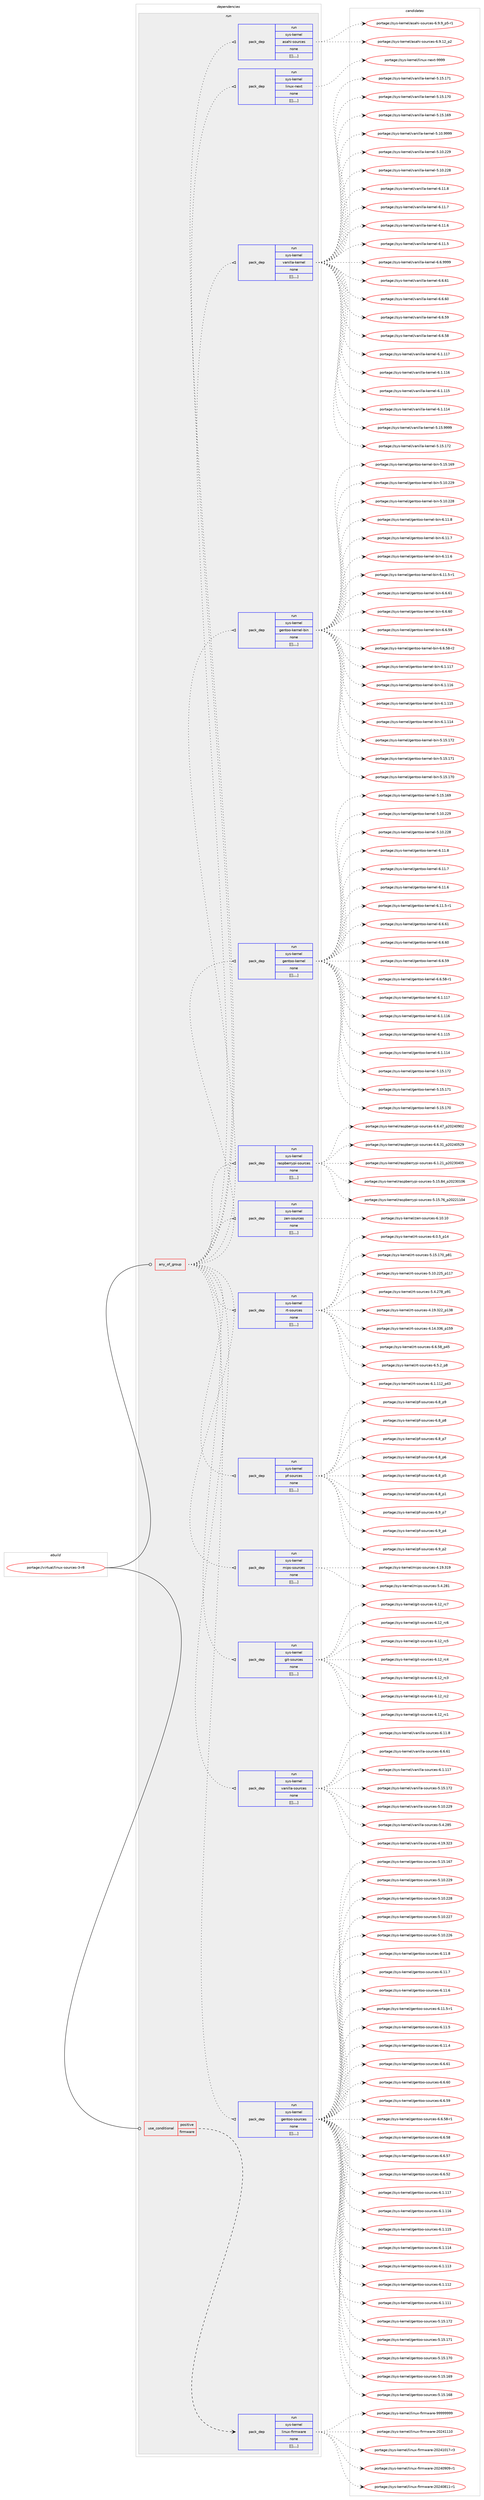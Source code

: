 digraph prolog {

# *************
# Graph options
# *************

newrank=true;
concentrate=true;
compound=true;
graph [rankdir=LR,fontname=Helvetica,fontsize=10,ranksep=1.5];#, ranksep=2.5, nodesep=0.2];
edge  [arrowhead=vee];
node  [fontname=Helvetica,fontsize=10];

# **********
# The ebuild
# **********

subgraph cluster_leftcol {
color=gray;
label=<<i>ebuild</i>>;
id [label="portage://virtual/linux-sources-3-r8", color=red, width=4, href="../virtual/linux-sources-3-r8.svg"];
}

# ****************
# The dependencies
# ****************

subgraph cluster_midcol {
color=gray;
label=<<i>dependencies</i>>;
subgraph cluster_compile {
fillcolor="#eeeeee";
style=filled;
label=<<i>compile</i>>;
}
subgraph cluster_compileandrun {
fillcolor="#eeeeee";
style=filled;
label=<<i>compile and run</i>>;
}
subgraph cluster_run {
fillcolor="#eeeeee";
style=filled;
label=<<i>run</i>>;
subgraph any21 {
dependency1622 [label=<<TABLE BORDER="0" CELLBORDER="1" CELLSPACING="0" CELLPADDING="4"><TR><TD CELLPADDING="10">any_of_group</TD></TR></TABLE>>, shape=none, color=red];subgraph pack1189 {
dependency1625 [label=<<TABLE BORDER="0" CELLBORDER="1" CELLSPACING="0" CELLPADDING="4" WIDTH="220"><TR><TD ROWSPAN="6" CELLPADDING="30">pack_dep</TD></TR><TR><TD WIDTH="110">run</TD></TR><TR><TD>sys-kernel</TD></TR><TR><TD>gentoo-sources</TD></TR><TR><TD>none</TD></TR><TR><TD>[[],,,,]</TD></TR></TABLE>>, shape=none, color=blue];
}
dependency1622:e -> dependency1625:w [weight=20,style="dotted",arrowhead="oinv"];
subgraph pack1192 {
dependency1632 [label=<<TABLE BORDER="0" CELLBORDER="1" CELLSPACING="0" CELLPADDING="4" WIDTH="220"><TR><TD ROWSPAN="6" CELLPADDING="30">pack_dep</TD></TR><TR><TD WIDTH="110">run</TD></TR><TR><TD>sys-kernel</TD></TR><TR><TD>vanilla-sources</TD></TR><TR><TD>none</TD></TR><TR><TD>[[],,,,]</TD></TR></TABLE>>, shape=none, color=blue];
}
dependency1622:e -> dependency1632:w [weight=20,style="dotted",arrowhead="oinv"];
subgraph pack1196 {
dependency1638 [label=<<TABLE BORDER="0" CELLBORDER="1" CELLSPACING="0" CELLPADDING="4" WIDTH="220"><TR><TD ROWSPAN="6" CELLPADDING="30">pack_dep</TD></TR><TR><TD WIDTH="110">run</TD></TR><TR><TD>sys-kernel</TD></TR><TR><TD>git-sources</TD></TR><TR><TD>none</TD></TR><TR><TD>[[],,,,]</TD></TR></TABLE>>, shape=none, color=blue];
}
dependency1622:e -> dependency1638:w [weight=20,style="dotted",arrowhead="oinv"];
subgraph pack1202 {
dependency1644 [label=<<TABLE BORDER="0" CELLBORDER="1" CELLSPACING="0" CELLPADDING="4" WIDTH="220"><TR><TD ROWSPAN="6" CELLPADDING="30">pack_dep</TD></TR><TR><TD WIDTH="110">run</TD></TR><TR><TD>sys-kernel</TD></TR><TR><TD>mips-sources</TD></TR><TR><TD>none</TD></TR><TR><TD>[[],,,,]</TD></TR></TABLE>>, shape=none, color=blue];
}
dependency1622:e -> dependency1644:w [weight=20,style="dotted",arrowhead="oinv"];
subgraph pack1205 {
dependency1649 [label=<<TABLE BORDER="0" CELLBORDER="1" CELLSPACING="0" CELLPADDING="4" WIDTH="220"><TR><TD ROWSPAN="6" CELLPADDING="30">pack_dep</TD></TR><TR><TD WIDTH="110">run</TD></TR><TR><TD>sys-kernel</TD></TR><TR><TD>pf-sources</TD></TR><TR><TD>none</TD></TR><TR><TD>[[],,,,]</TD></TR></TABLE>>, shape=none, color=blue];
}
dependency1622:e -> dependency1649:w [weight=20,style="dotted",arrowhead="oinv"];
subgraph pack1206 {
dependency1654 [label=<<TABLE BORDER="0" CELLBORDER="1" CELLSPACING="0" CELLPADDING="4" WIDTH="220"><TR><TD ROWSPAN="6" CELLPADDING="30">pack_dep</TD></TR><TR><TD WIDTH="110">run</TD></TR><TR><TD>sys-kernel</TD></TR><TR><TD>rt-sources</TD></TR><TR><TD>none</TD></TR><TR><TD>[[],,,,]</TD></TR></TABLE>>, shape=none, color=blue];
}
dependency1622:e -> dependency1654:w [weight=20,style="dotted",arrowhead="oinv"];
subgraph pack1211 {
dependency1659 [label=<<TABLE BORDER="0" CELLBORDER="1" CELLSPACING="0" CELLPADDING="4" WIDTH="220"><TR><TD ROWSPAN="6" CELLPADDING="30">pack_dep</TD></TR><TR><TD WIDTH="110">run</TD></TR><TR><TD>sys-kernel</TD></TR><TR><TD>zen-sources</TD></TR><TR><TD>none</TD></TR><TR><TD>[[],,,,]</TD></TR></TABLE>>, shape=none, color=blue];
}
dependency1622:e -> dependency1659:w [weight=20,style="dotted",arrowhead="oinv"];
subgraph pack1218 {
dependency1671 [label=<<TABLE BORDER="0" CELLBORDER="1" CELLSPACING="0" CELLPADDING="4" WIDTH="220"><TR><TD ROWSPAN="6" CELLPADDING="30">pack_dep</TD></TR><TR><TD WIDTH="110">run</TD></TR><TR><TD>sys-kernel</TD></TR><TR><TD>raspberrypi-sources</TD></TR><TR><TD>none</TD></TR><TR><TD>[[],,,,]</TD></TR></TABLE>>, shape=none, color=blue];
}
dependency1622:e -> dependency1671:w [weight=20,style="dotted",arrowhead="oinv"];
subgraph pack1220 {
dependency1676 [label=<<TABLE BORDER="0" CELLBORDER="1" CELLSPACING="0" CELLPADDING="4" WIDTH="220"><TR><TD ROWSPAN="6" CELLPADDING="30">pack_dep</TD></TR><TR><TD WIDTH="110">run</TD></TR><TR><TD>sys-kernel</TD></TR><TR><TD>gentoo-kernel</TD></TR><TR><TD>none</TD></TR><TR><TD>[[],,,,]</TD></TR></TABLE>>, shape=none, color=blue];
}
dependency1622:e -> dependency1676:w [weight=20,style="dotted",arrowhead="oinv"];
subgraph pack1224 {
dependency1680 [label=<<TABLE BORDER="0" CELLBORDER="1" CELLSPACING="0" CELLPADDING="4" WIDTH="220"><TR><TD ROWSPAN="6" CELLPADDING="30">pack_dep</TD></TR><TR><TD WIDTH="110">run</TD></TR><TR><TD>sys-kernel</TD></TR><TR><TD>gentoo-kernel-bin</TD></TR><TR><TD>none</TD></TR><TR><TD>[[],,,,]</TD></TR></TABLE>>, shape=none, color=blue];
}
dependency1622:e -> dependency1680:w [weight=20,style="dotted",arrowhead="oinv"];
subgraph pack1226 {
dependency1685 [label=<<TABLE BORDER="0" CELLBORDER="1" CELLSPACING="0" CELLPADDING="4" WIDTH="220"><TR><TD ROWSPAN="6" CELLPADDING="30">pack_dep</TD></TR><TR><TD WIDTH="110">run</TD></TR><TR><TD>sys-kernel</TD></TR><TR><TD>vanilla-kernel</TD></TR><TR><TD>none</TD></TR><TR><TD>[[],,,,]</TD></TR></TABLE>>, shape=none, color=blue];
}
dependency1622:e -> dependency1685:w [weight=20,style="dotted",arrowhead="oinv"];
subgraph pack1231 {
dependency1690 [label=<<TABLE BORDER="0" CELLBORDER="1" CELLSPACING="0" CELLPADDING="4" WIDTH="220"><TR><TD ROWSPAN="6" CELLPADDING="30">pack_dep</TD></TR><TR><TD WIDTH="110">run</TD></TR><TR><TD>sys-kernel</TD></TR><TR><TD>linux-next</TD></TR><TR><TD>none</TD></TR><TR><TD>[[],,,,]</TD></TR></TABLE>>, shape=none, color=blue];
}
dependency1622:e -> dependency1690:w [weight=20,style="dotted",arrowhead="oinv"];
subgraph pack1233 {
dependency1694 [label=<<TABLE BORDER="0" CELLBORDER="1" CELLSPACING="0" CELLPADDING="4" WIDTH="220"><TR><TD ROWSPAN="6" CELLPADDING="30">pack_dep</TD></TR><TR><TD WIDTH="110">run</TD></TR><TR><TD>sys-kernel</TD></TR><TR><TD>asahi-sources</TD></TR><TR><TD>none</TD></TR><TR><TD>[[],,,,]</TD></TR></TABLE>>, shape=none, color=blue];
}
dependency1622:e -> dependency1694:w [weight=20,style="dotted",arrowhead="oinv"];
}
id:e -> dependency1622:w [weight=20,style="solid",arrowhead="odot"];
subgraph cond438 {
dependency1701 [label=<<TABLE BORDER="0" CELLBORDER="1" CELLSPACING="0" CELLPADDING="4"><TR><TD ROWSPAN="3" CELLPADDING="10">use_conditional</TD></TR><TR><TD>positive</TD></TR><TR><TD>firmware</TD></TR></TABLE>>, shape=none, color=red];
subgraph pack1240 {
dependency1705 [label=<<TABLE BORDER="0" CELLBORDER="1" CELLSPACING="0" CELLPADDING="4" WIDTH="220"><TR><TD ROWSPAN="6" CELLPADDING="30">pack_dep</TD></TR><TR><TD WIDTH="110">run</TD></TR><TR><TD>sys-kernel</TD></TR><TR><TD>linux-firmware</TD></TR><TR><TD>none</TD></TR><TR><TD>[[],,,,]</TD></TR></TABLE>>, shape=none, color=blue];
}
dependency1701:e -> dependency1705:w [weight=20,style="dashed",arrowhead="vee"];
}
id:e -> dependency1701:w [weight=20,style="solid",arrowhead="odot"];
}
}

# **************
# The candidates
# **************

subgraph cluster_choices {
rank=same;
color=gray;
label=<<i>candidates</i>>;

subgraph choice1122 {
color=black;
nodesep=1;
choice1151211154510710111411010110847103101110116111111451151111171149910111545544649494656 [label="portage://sys-kernel/gentoo-sources-6.11.8", color=red, width=4,href="../sys-kernel/gentoo-sources-6.11.8.svg"];
choice1151211154510710111411010110847103101110116111111451151111171149910111545544649494655 [label="portage://sys-kernel/gentoo-sources-6.11.7", color=red, width=4,href="../sys-kernel/gentoo-sources-6.11.7.svg"];
choice1151211154510710111411010110847103101110116111111451151111171149910111545544649494654 [label="portage://sys-kernel/gentoo-sources-6.11.6", color=red, width=4,href="../sys-kernel/gentoo-sources-6.11.6.svg"];
choice11512111545107101114110101108471031011101161111114511511111711499101115455446494946534511449 [label="portage://sys-kernel/gentoo-sources-6.11.5-r1", color=red, width=4,href="../sys-kernel/gentoo-sources-6.11.5-r1.svg"];
choice1151211154510710111411010110847103101110116111111451151111171149910111545544649494653 [label="portage://sys-kernel/gentoo-sources-6.11.5", color=red, width=4,href="../sys-kernel/gentoo-sources-6.11.5.svg"];
choice1151211154510710111411010110847103101110116111111451151111171149910111545544649494652 [label="portage://sys-kernel/gentoo-sources-6.11.4", color=red, width=4,href="../sys-kernel/gentoo-sources-6.11.4.svg"];
choice1151211154510710111411010110847103101110116111111451151111171149910111545544654465449 [label="portage://sys-kernel/gentoo-sources-6.6.61", color=red, width=4,href="../sys-kernel/gentoo-sources-6.6.61.svg"];
choice1151211154510710111411010110847103101110116111111451151111171149910111545544654465448 [label="portage://sys-kernel/gentoo-sources-6.6.60", color=red, width=4,href="../sys-kernel/gentoo-sources-6.6.60.svg"];
choice1151211154510710111411010110847103101110116111111451151111171149910111545544654465357 [label="portage://sys-kernel/gentoo-sources-6.6.59", color=red, width=4,href="../sys-kernel/gentoo-sources-6.6.59.svg"];
choice11512111545107101114110101108471031011101161111114511511111711499101115455446544653564511449 [label="portage://sys-kernel/gentoo-sources-6.6.58-r1", color=red, width=4,href="../sys-kernel/gentoo-sources-6.6.58-r1.svg"];
choice1151211154510710111411010110847103101110116111111451151111171149910111545544654465356 [label="portage://sys-kernel/gentoo-sources-6.6.58", color=red, width=4,href="../sys-kernel/gentoo-sources-6.6.58.svg"];
choice1151211154510710111411010110847103101110116111111451151111171149910111545544654465355 [label="portage://sys-kernel/gentoo-sources-6.6.57", color=red, width=4,href="../sys-kernel/gentoo-sources-6.6.57.svg"];
choice1151211154510710111411010110847103101110116111111451151111171149910111545544654465350 [label="portage://sys-kernel/gentoo-sources-6.6.52", color=red, width=4,href="../sys-kernel/gentoo-sources-6.6.52.svg"];
choice115121115451071011141101011084710310111011611111145115111117114991011154554464946494955 [label="portage://sys-kernel/gentoo-sources-6.1.117", color=red, width=4,href="../sys-kernel/gentoo-sources-6.1.117.svg"];
choice115121115451071011141101011084710310111011611111145115111117114991011154554464946494954 [label="portage://sys-kernel/gentoo-sources-6.1.116", color=red, width=4,href="../sys-kernel/gentoo-sources-6.1.116.svg"];
choice115121115451071011141101011084710310111011611111145115111117114991011154554464946494953 [label="portage://sys-kernel/gentoo-sources-6.1.115", color=red, width=4,href="../sys-kernel/gentoo-sources-6.1.115.svg"];
choice115121115451071011141101011084710310111011611111145115111117114991011154554464946494952 [label="portage://sys-kernel/gentoo-sources-6.1.114", color=red, width=4,href="../sys-kernel/gentoo-sources-6.1.114.svg"];
choice115121115451071011141101011084710310111011611111145115111117114991011154554464946494951 [label="portage://sys-kernel/gentoo-sources-6.1.113", color=red, width=4,href="../sys-kernel/gentoo-sources-6.1.113.svg"];
choice115121115451071011141101011084710310111011611111145115111117114991011154554464946494950 [label="portage://sys-kernel/gentoo-sources-6.1.112", color=red, width=4,href="../sys-kernel/gentoo-sources-6.1.112.svg"];
choice115121115451071011141101011084710310111011611111145115111117114991011154554464946494949 [label="portage://sys-kernel/gentoo-sources-6.1.111", color=red, width=4,href="../sys-kernel/gentoo-sources-6.1.111.svg"];
choice11512111545107101114110101108471031011101161111114511511111711499101115455346495346495550 [label="portage://sys-kernel/gentoo-sources-5.15.172", color=red, width=4,href="../sys-kernel/gentoo-sources-5.15.172.svg"];
choice11512111545107101114110101108471031011101161111114511511111711499101115455346495346495549 [label="portage://sys-kernel/gentoo-sources-5.15.171", color=red, width=4,href="../sys-kernel/gentoo-sources-5.15.171.svg"];
choice11512111545107101114110101108471031011101161111114511511111711499101115455346495346495548 [label="portage://sys-kernel/gentoo-sources-5.15.170", color=red, width=4,href="../sys-kernel/gentoo-sources-5.15.170.svg"];
choice11512111545107101114110101108471031011101161111114511511111711499101115455346495346495457 [label="portage://sys-kernel/gentoo-sources-5.15.169", color=red, width=4,href="../sys-kernel/gentoo-sources-5.15.169.svg"];
choice11512111545107101114110101108471031011101161111114511511111711499101115455346495346495456 [label="portage://sys-kernel/gentoo-sources-5.15.168", color=red, width=4,href="../sys-kernel/gentoo-sources-5.15.168.svg"];
choice11512111545107101114110101108471031011101161111114511511111711499101115455346495346495455 [label="portage://sys-kernel/gentoo-sources-5.15.167", color=red, width=4,href="../sys-kernel/gentoo-sources-5.15.167.svg"];
choice11512111545107101114110101108471031011101161111114511511111711499101115455346494846505057 [label="portage://sys-kernel/gentoo-sources-5.10.229", color=red, width=4,href="../sys-kernel/gentoo-sources-5.10.229.svg"];
choice11512111545107101114110101108471031011101161111114511511111711499101115455346494846505056 [label="portage://sys-kernel/gentoo-sources-5.10.228", color=red, width=4,href="../sys-kernel/gentoo-sources-5.10.228.svg"];
choice11512111545107101114110101108471031011101161111114511511111711499101115455346494846505055 [label="portage://sys-kernel/gentoo-sources-5.10.227", color=red, width=4,href="../sys-kernel/gentoo-sources-5.10.227.svg"];
choice11512111545107101114110101108471031011101161111114511511111711499101115455346494846505054 [label="portage://sys-kernel/gentoo-sources-5.10.226", color=red, width=4,href="../sys-kernel/gentoo-sources-5.10.226.svg"];
dependency1625:e -> choice1151211154510710111411010110847103101110116111111451151111171149910111545544649494656:w [style=dotted,weight="100"];
dependency1625:e -> choice1151211154510710111411010110847103101110116111111451151111171149910111545544649494655:w [style=dotted,weight="100"];
dependency1625:e -> choice1151211154510710111411010110847103101110116111111451151111171149910111545544649494654:w [style=dotted,weight="100"];
dependency1625:e -> choice11512111545107101114110101108471031011101161111114511511111711499101115455446494946534511449:w [style=dotted,weight="100"];
dependency1625:e -> choice1151211154510710111411010110847103101110116111111451151111171149910111545544649494653:w [style=dotted,weight="100"];
dependency1625:e -> choice1151211154510710111411010110847103101110116111111451151111171149910111545544649494652:w [style=dotted,weight="100"];
dependency1625:e -> choice1151211154510710111411010110847103101110116111111451151111171149910111545544654465449:w [style=dotted,weight="100"];
dependency1625:e -> choice1151211154510710111411010110847103101110116111111451151111171149910111545544654465448:w [style=dotted,weight="100"];
dependency1625:e -> choice1151211154510710111411010110847103101110116111111451151111171149910111545544654465357:w [style=dotted,weight="100"];
dependency1625:e -> choice11512111545107101114110101108471031011101161111114511511111711499101115455446544653564511449:w [style=dotted,weight="100"];
dependency1625:e -> choice1151211154510710111411010110847103101110116111111451151111171149910111545544654465356:w [style=dotted,weight="100"];
dependency1625:e -> choice1151211154510710111411010110847103101110116111111451151111171149910111545544654465355:w [style=dotted,weight="100"];
dependency1625:e -> choice1151211154510710111411010110847103101110116111111451151111171149910111545544654465350:w [style=dotted,weight="100"];
dependency1625:e -> choice115121115451071011141101011084710310111011611111145115111117114991011154554464946494955:w [style=dotted,weight="100"];
dependency1625:e -> choice115121115451071011141101011084710310111011611111145115111117114991011154554464946494954:w [style=dotted,weight="100"];
dependency1625:e -> choice115121115451071011141101011084710310111011611111145115111117114991011154554464946494953:w [style=dotted,weight="100"];
dependency1625:e -> choice115121115451071011141101011084710310111011611111145115111117114991011154554464946494952:w [style=dotted,weight="100"];
dependency1625:e -> choice115121115451071011141101011084710310111011611111145115111117114991011154554464946494951:w [style=dotted,weight="100"];
dependency1625:e -> choice115121115451071011141101011084710310111011611111145115111117114991011154554464946494950:w [style=dotted,weight="100"];
dependency1625:e -> choice115121115451071011141101011084710310111011611111145115111117114991011154554464946494949:w [style=dotted,weight="100"];
dependency1625:e -> choice11512111545107101114110101108471031011101161111114511511111711499101115455346495346495550:w [style=dotted,weight="100"];
dependency1625:e -> choice11512111545107101114110101108471031011101161111114511511111711499101115455346495346495549:w [style=dotted,weight="100"];
dependency1625:e -> choice11512111545107101114110101108471031011101161111114511511111711499101115455346495346495548:w [style=dotted,weight="100"];
dependency1625:e -> choice11512111545107101114110101108471031011101161111114511511111711499101115455346495346495457:w [style=dotted,weight="100"];
dependency1625:e -> choice11512111545107101114110101108471031011101161111114511511111711499101115455346495346495456:w [style=dotted,weight="100"];
dependency1625:e -> choice11512111545107101114110101108471031011101161111114511511111711499101115455346495346495455:w [style=dotted,weight="100"];
dependency1625:e -> choice11512111545107101114110101108471031011101161111114511511111711499101115455346494846505057:w [style=dotted,weight="100"];
dependency1625:e -> choice11512111545107101114110101108471031011101161111114511511111711499101115455346494846505056:w [style=dotted,weight="100"];
dependency1625:e -> choice11512111545107101114110101108471031011101161111114511511111711499101115455346494846505055:w [style=dotted,weight="100"];
dependency1625:e -> choice11512111545107101114110101108471031011101161111114511511111711499101115455346494846505054:w [style=dotted,weight="100"];
}
subgraph choice1127 {
color=black;
nodesep=1;
choice11512111545107101114110101108471189711010510810897451151111171149910111545544649494656 [label="portage://sys-kernel/vanilla-sources-6.11.8", color=red, width=4,href="../sys-kernel/vanilla-sources-6.11.8.svg"];
choice11512111545107101114110101108471189711010510810897451151111171149910111545544654465449 [label="portage://sys-kernel/vanilla-sources-6.6.61", color=red, width=4,href="../sys-kernel/vanilla-sources-6.6.61.svg"];
choice1151211154510710111411010110847118971101051081089745115111117114991011154554464946494955 [label="portage://sys-kernel/vanilla-sources-6.1.117", color=red, width=4,href="../sys-kernel/vanilla-sources-6.1.117.svg"];
choice115121115451071011141101011084711897110105108108974511511111711499101115455346495346495550 [label="portage://sys-kernel/vanilla-sources-5.15.172", color=red, width=4,href="../sys-kernel/vanilla-sources-5.15.172.svg"];
choice115121115451071011141101011084711897110105108108974511511111711499101115455346494846505057 [label="portage://sys-kernel/vanilla-sources-5.10.229", color=red, width=4,href="../sys-kernel/vanilla-sources-5.10.229.svg"];
choice1151211154510710111411010110847118971101051081089745115111117114991011154553465246505653 [label="portage://sys-kernel/vanilla-sources-5.4.285", color=red, width=4,href="../sys-kernel/vanilla-sources-5.4.285.svg"];
choice115121115451071011141101011084711897110105108108974511511111711499101115455246495746515051 [label="portage://sys-kernel/vanilla-sources-4.19.323", color=red, width=4,href="../sys-kernel/vanilla-sources-4.19.323.svg"];
dependency1632:e -> choice11512111545107101114110101108471189711010510810897451151111171149910111545544649494656:w [style=dotted,weight="100"];
dependency1632:e -> choice11512111545107101114110101108471189711010510810897451151111171149910111545544654465449:w [style=dotted,weight="100"];
dependency1632:e -> choice1151211154510710111411010110847118971101051081089745115111117114991011154554464946494955:w [style=dotted,weight="100"];
dependency1632:e -> choice115121115451071011141101011084711897110105108108974511511111711499101115455346495346495550:w [style=dotted,weight="100"];
dependency1632:e -> choice115121115451071011141101011084711897110105108108974511511111711499101115455346494846505057:w [style=dotted,weight="100"];
dependency1632:e -> choice1151211154510710111411010110847118971101051081089745115111117114991011154553465246505653:w [style=dotted,weight="100"];
dependency1632:e -> choice115121115451071011141101011084711897110105108108974511511111711499101115455246495746515051:w [style=dotted,weight="100"];
}
subgraph choice1129 {
color=black;
nodesep=1;
choice115121115451071011141101011084710310511645115111117114991011154554464950951149955 [label="portage://sys-kernel/git-sources-6.12_rc7", color=red, width=4,href="../sys-kernel/git-sources-6.12_rc7.svg"];
choice115121115451071011141101011084710310511645115111117114991011154554464950951149954 [label="portage://sys-kernel/git-sources-6.12_rc6", color=red, width=4,href="../sys-kernel/git-sources-6.12_rc6.svg"];
choice115121115451071011141101011084710310511645115111117114991011154554464950951149953 [label="portage://sys-kernel/git-sources-6.12_rc5", color=red, width=4,href="../sys-kernel/git-sources-6.12_rc5.svg"];
choice115121115451071011141101011084710310511645115111117114991011154554464950951149952 [label="portage://sys-kernel/git-sources-6.12_rc4", color=red, width=4,href="../sys-kernel/git-sources-6.12_rc4.svg"];
choice115121115451071011141101011084710310511645115111117114991011154554464950951149951 [label="portage://sys-kernel/git-sources-6.12_rc3", color=red, width=4,href="../sys-kernel/git-sources-6.12_rc3.svg"];
choice115121115451071011141101011084710310511645115111117114991011154554464950951149950 [label="portage://sys-kernel/git-sources-6.12_rc2", color=red, width=4,href="../sys-kernel/git-sources-6.12_rc2.svg"];
choice115121115451071011141101011084710310511645115111117114991011154554464950951149949 [label="portage://sys-kernel/git-sources-6.12_rc1", color=red, width=4,href="../sys-kernel/git-sources-6.12_rc1.svg"];
dependency1638:e -> choice115121115451071011141101011084710310511645115111117114991011154554464950951149955:w [style=dotted,weight="100"];
dependency1638:e -> choice115121115451071011141101011084710310511645115111117114991011154554464950951149954:w [style=dotted,weight="100"];
dependency1638:e -> choice115121115451071011141101011084710310511645115111117114991011154554464950951149953:w [style=dotted,weight="100"];
dependency1638:e -> choice115121115451071011141101011084710310511645115111117114991011154554464950951149952:w [style=dotted,weight="100"];
dependency1638:e -> choice115121115451071011141101011084710310511645115111117114991011154554464950951149951:w [style=dotted,weight="100"];
dependency1638:e -> choice115121115451071011141101011084710310511645115111117114991011154554464950951149950:w [style=dotted,weight="100"];
dependency1638:e -> choice115121115451071011141101011084710310511645115111117114991011154554464950951149949:w [style=dotted,weight="100"];
}
subgraph choice1134 {
color=black;
nodesep=1;
choice115121115451071011141101011084710910511211545115111117114991011154553465246505649 [label="portage://sys-kernel/mips-sources-5.4.281", color=red, width=4,href="../sys-kernel/mips-sources-5.4.281.svg"];
choice11512111545107101114110101108471091051121154511511111711499101115455246495746514957 [label="portage://sys-kernel/mips-sources-4.19.319", color=red, width=4,href="../sys-kernel/mips-sources-4.19.319.svg"];
dependency1644:e -> choice115121115451071011141101011084710910511211545115111117114991011154553465246505649:w [style=dotted,weight="100"];
dependency1644:e -> choice11512111545107101114110101108471091051121154511511111711499101115455246495746514957:w [style=dotted,weight="100"];
}
subgraph choice1135 {
color=black;
nodesep=1;
choice11512111545107101114110101108471121024511511111711499101115455446579511255 [label="portage://sys-kernel/pf-sources-6.9_p7", color=red, width=4,href="../sys-kernel/pf-sources-6.9_p7.svg"];
choice11512111545107101114110101108471121024511511111711499101115455446579511252 [label="portage://sys-kernel/pf-sources-6.9_p4", color=red, width=4,href="../sys-kernel/pf-sources-6.9_p4.svg"];
choice11512111545107101114110101108471121024511511111711499101115455446579511250 [label="portage://sys-kernel/pf-sources-6.9_p2", color=red, width=4,href="../sys-kernel/pf-sources-6.9_p2.svg"];
choice11512111545107101114110101108471121024511511111711499101115455446569511257 [label="portage://sys-kernel/pf-sources-6.8_p9", color=red, width=4,href="../sys-kernel/pf-sources-6.8_p9.svg"];
choice11512111545107101114110101108471121024511511111711499101115455446569511256 [label="portage://sys-kernel/pf-sources-6.8_p8", color=red, width=4,href="../sys-kernel/pf-sources-6.8_p8.svg"];
choice11512111545107101114110101108471121024511511111711499101115455446569511255 [label="portage://sys-kernel/pf-sources-6.8_p7", color=red, width=4,href="../sys-kernel/pf-sources-6.8_p7.svg"];
choice11512111545107101114110101108471121024511511111711499101115455446569511254 [label="portage://sys-kernel/pf-sources-6.8_p6", color=red, width=4,href="../sys-kernel/pf-sources-6.8_p6.svg"];
choice11512111545107101114110101108471121024511511111711499101115455446569511253 [label="portage://sys-kernel/pf-sources-6.8_p5", color=red, width=4,href="../sys-kernel/pf-sources-6.8_p5.svg"];
choice11512111545107101114110101108471121024511511111711499101115455446569511249 [label="portage://sys-kernel/pf-sources-6.8_p1", color=red, width=4,href="../sys-kernel/pf-sources-6.8_p1.svg"];
dependency1649:e -> choice11512111545107101114110101108471121024511511111711499101115455446579511255:w [style=dotted,weight="100"];
dependency1649:e -> choice11512111545107101114110101108471121024511511111711499101115455446579511252:w [style=dotted,weight="100"];
dependency1649:e -> choice11512111545107101114110101108471121024511511111711499101115455446579511250:w [style=dotted,weight="100"];
dependency1649:e -> choice11512111545107101114110101108471121024511511111711499101115455446569511257:w [style=dotted,weight="100"];
dependency1649:e -> choice11512111545107101114110101108471121024511511111711499101115455446569511256:w [style=dotted,weight="100"];
dependency1649:e -> choice11512111545107101114110101108471121024511511111711499101115455446569511255:w [style=dotted,weight="100"];
dependency1649:e -> choice11512111545107101114110101108471121024511511111711499101115455446569511254:w [style=dotted,weight="100"];
dependency1649:e -> choice11512111545107101114110101108471121024511511111711499101115455446569511253:w [style=dotted,weight="100"];
dependency1649:e -> choice11512111545107101114110101108471121024511511111711499101115455446569511249:w [style=dotted,weight="100"];
}
subgraph choice1144 {
color=black;
nodesep=1;
choice1151211154510710111411010110847114116451151111171149910111545544654465356951125253 [label="portage://sys-kernel/rt-sources-6.6.58_p45", color=red, width=4,href="../sys-kernel/rt-sources-6.6.58_p45.svg"];
choice115121115451071011141101011084711411645115111117114991011154554465346509511256 [label="portage://sys-kernel/rt-sources-6.5.2_p8", color=red, width=4,href="../sys-kernel/rt-sources-6.5.2_p8.svg"];
choice115121115451071011141101011084711411645115111117114991011154554464946494950951125251 [label="portage://sys-kernel/rt-sources-6.1.112_p43", color=red, width=4,href="../sys-kernel/rt-sources-6.1.112_p43.svg"];
choice11512111545107101114110101108471141164511511111711499101115455446484653951124952 [label="portage://sys-kernel/rt-sources-6.0.5_p14", color=red, width=4,href="../sys-kernel/rt-sources-6.0.5_p14.svg"];
choice11512111545107101114110101108471141164511511111711499101115455346495346495548951125649 [label="portage://sys-kernel/rt-sources-5.15.170_p81", color=red, width=4,href="../sys-kernel/rt-sources-5.15.170_p81.svg"];
choice1151211154510710111411010110847114116451151111171149910111545534649484650505395112494955 [label="portage://sys-kernel/rt-sources-5.10.225_p117", color=red, width=4,href="../sys-kernel/rt-sources-5.10.225_p117.svg"];
choice115121115451071011141101011084711411645115111117114991011154553465246505556951125749 [label="portage://sys-kernel/rt-sources-5.4.278_p91", color=red, width=4,href="../sys-kernel/rt-sources-5.4.278_p91.svg"];
choice1151211154510710111411010110847114116451151111171149910111545524649574651505095112495156 [label="portage://sys-kernel/rt-sources-4.19.322_p138", color=red, width=4,href="../sys-kernel/rt-sources-4.19.322_p138.svg"];
choice1151211154510710111411010110847114116451151111171149910111545524649524651515495112495357 [label="portage://sys-kernel/rt-sources-4.14.336_p159", color=red, width=4,href="../sys-kernel/rt-sources-4.14.336_p159.svg"];
dependency1654:e -> choice1151211154510710111411010110847114116451151111171149910111545544654465356951125253:w [style=dotted,weight="100"];
dependency1654:e -> choice115121115451071011141101011084711411645115111117114991011154554465346509511256:w [style=dotted,weight="100"];
dependency1654:e -> choice115121115451071011141101011084711411645115111117114991011154554464946494950951125251:w [style=dotted,weight="100"];
dependency1654:e -> choice11512111545107101114110101108471141164511511111711499101115455446484653951124952:w [style=dotted,weight="100"];
dependency1654:e -> choice11512111545107101114110101108471141164511511111711499101115455346495346495548951125649:w [style=dotted,weight="100"];
dependency1654:e -> choice1151211154510710111411010110847114116451151111171149910111545534649484650505395112494955:w [style=dotted,weight="100"];
dependency1654:e -> choice115121115451071011141101011084711411645115111117114991011154553465246505556951125749:w [style=dotted,weight="100"];
dependency1654:e -> choice1151211154510710111411010110847114116451151111171149910111545524649574651505095112495156:w [style=dotted,weight="100"];
dependency1654:e -> choice1151211154510710111411010110847114116451151111171149910111545524649524651515495112495357:w [style=dotted,weight="100"];
}
subgraph choice1161 {
color=black;
nodesep=1;
choice115121115451071011141101011084712210111045115111117114991011154554464948464948 [label="portage://sys-kernel/zen-sources-6.10.10", color=red, width=4,href="../sys-kernel/zen-sources-6.10.10.svg"];
dependency1659:e -> choice115121115451071011141101011084712210111045115111117114991011154554464948464948:w [style=dotted,weight="100"];
}
subgraph choice1164 {
color=black;
nodesep=1;
choice11512111545107101114110101108471149711511298101114114121112105451151111171149910111545544654465255951125048505248574850 [label="portage://sys-kernel/raspberrypi-sources-6.6.47_p20240902", color=red, width=4,href="../sys-kernel/raspberrypi-sources-6.6.47_p20240902.svg"];
choice11512111545107101114110101108471149711511298101114114121112105451151111171149910111545544654465149951125048505248535057 [label="portage://sys-kernel/raspberrypi-sources-6.6.31_p20240529", color=red, width=4,href="../sys-kernel/raspberrypi-sources-6.6.31_p20240529.svg"];
choice11512111545107101114110101108471149711511298101114114121112105451151111171149910111545544649465049951125048505148524853 [label="portage://sys-kernel/raspberrypi-sources-6.1.21_p20230405", color=red, width=4,href="../sys-kernel/raspberrypi-sources-6.1.21_p20230405.svg"];
choice1151211154510710111411010110847114971151129810111411412111210545115111117114991011154553464953465652951125048505148494854 [label="portage://sys-kernel/raspberrypi-sources-5.15.84_p20230106", color=red, width=4,href="../sys-kernel/raspberrypi-sources-5.15.84_p20230106.svg"];
choice1151211154510710111411010110847114971151129810111411412111210545115111117114991011154553464953465554951125048505049494852 [label="portage://sys-kernel/raspberrypi-sources-5.15.76_p20221104", color=red, width=4,href="../sys-kernel/raspberrypi-sources-5.15.76_p20221104.svg"];
dependency1671:e -> choice11512111545107101114110101108471149711511298101114114121112105451151111171149910111545544654465255951125048505248574850:w [style=dotted,weight="100"];
dependency1671:e -> choice11512111545107101114110101108471149711511298101114114121112105451151111171149910111545544654465149951125048505248535057:w [style=dotted,weight="100"];
dependency1671:e -> choice11512111545107101114110101108471149711511298101114114121112105451151111171149910111545544649465049951125048505148524853:w [style=dotted,weight="100"];
dependency1671:e -> choice1151211154510710111411010110847114971151129810111411412111210545115111117114991011154553464953465652951125048505148494854:w [style=dotted,weight="100"];
dependency1671:e -> choice1151211154510710111411010110847114971151129810111411412111210545115111117114991011154553464953465554951125048505049494852:w [style=dotted,weight="100"];
}
subgraph choice1180 {
color=black;
nodesep=1;
choice11512111545107101114110101108471031011101161111114510710111411010110845544649494656 [label="portage://sys-kernel/gentoo-kernel-6.11.8", color=red, width=4,href="../sys-kernel/gentoo-kernel-6.11.8.svg"];
choice11512111545107101114110101108471031011101161111114510710111411010110845544649494655 [label="portage://sys-kernel/gentoo-kernel-6.11.7", color=red, width=4,href="../sys-kernel/gentoo-kernel-6.11.7.svg"];
choice11512111545107101114110101108471031011101161111114510710111411010110845544649494654 [label="portage://sys-kernel/gentoo-kernel-6.11.6", color=red, width=4,href="../sys-kernel/gentoo-kernel-6.11.6.svg"];
choice115121115451071011141101011084710310111011611111145107101114110101108455446494946534511449 [label="portage://sys-kernel/gentoo-kernel-6.11.5-r1", color=red, width=4,href="../sys-kernel/gentoo-kernel-6.11.5-r1.svg"];
choice11512111545107101114110101108471031011101161111114510710111411010110845544654465449 [label="portage://sys-kernel/gentoo-kernel-6.6.61", color=red, width=4,href="../sys-kernel/gentoo-kernel-6.6.61.svg"];
choice11512111545107101114110101108471031011101161111114510710111411010110845544654465448 [label="portage://sys-kernel/gentoo-kernel-6.6.60", color=red, width=4,href="../sys-kernel/gentoo-kernel-6.6.60.svg"];
choice11512111545107101114110101108471031011101161111114510710111411010110845544654465357 [label="portage://sys-kernel/gentoo-kernel-6.6.59", color=red, width=4,href="../sys-kernel/gentoo-kernel-6.6.59.svg"];
choice115121115451071011141101011084710310111011611111145107101114110101108455446544653564511449 [label="portage://sys-kernel/gentoo-kernel-6.6.58-r1", color=red, width=4,href="../sys-kernel/gentoo-kernel-6.6.58-r1.svg"];
choice1151211154510710111411010110847103101110116111111451071011141101011084554464946494955 [label="portage://sys-kernel/gentoo-kernel-6.1.117", color=red, width=4,href="../sys-kernel/gentoo-kernel-6.1.117.svg"];
choice1151211154510710111411010110847103101110116111111451071011141101011084554464946494954 [label="portage://sys-kernel/gentoo-kernel-6.1.116", color=red, width=4,href="../sys-kernel/gentoo-kernel-6.1.116.svg"];
choice1151211154510710111411010110847103101110116111111451071011141101011084554464946494953 [label="portage://sys-kernel/gentoo-kernel-6.1.115", color=red, width=4,href="../sys-kernel/gentoo-kernel-6.1.115.svg"];
choice1151211154510710111411010110847103101110116111111451071011141101011084554464946494952 [label="portage://sys-kernel/gentoo-kernel-6.1.114", color=red, width=4,href="../sys-kernel/gentoo-kernel-6.1.114.svg"];
choice115121115451071011141101011084710310111011611111145107101114110101108455346495346495550 [label="portage://sys-kernel/gentoo-kernel-5.15.172", color=red, width=4,href="../sys-kernel/gentoo-kernel-5.15.172.svg"];
choice115121115451071011141101011084710310111011611111145107101114110101108455346495346495549 [label="portage://sys-kernel/gentoo-kernel-5.15.171", color=red, width=4,href="../sys-kernel/gentoo-kernel-5.15.171.svg"];
choice115121115451071011141101011084710310111011611111145107101114110101108455346495346495548 [label="portage://sys-kernel/gentoo-kernel-5.15.170", color=red, width=4,href="../sys-kernel/gentoo-kernel-5.15.170.svg"];
choice115121115451071011141101011084710310111011611111145107101114110101108455346495346495457 [label="portage://sys-kernel/gentoo-kernel-5.15.169", color=red, width=4,href="../sys-kernel/gentoo-kernel-5.15.169.svg"];
choice115121115451071011141101011084710310111011611111145107101114110101108455346494846505057 [label="portage://sys-kernel/gentoo-kernel-5.10.229", color=red, width=4,href="../sys-kernel/gentoo-kernel-5.10.229.svg"];
choice115121115451071011141101011084710310111011611111145107101114110101108455346494846505056 [label="portage://sys-kernel/gentoo-kernel-5.10.228", color=red, width=4,href="../sys-kernel/gentoo-kernel-5.10.228.svg"];
dependency1676:e -> choice11512111545107101114110101108471031011101161111114510710111411010110845544649494656:w [style=dotted,weight="100"];
dependency1676:e -> choice11512111545107101114110101108471031011101161111114510710111411010110845544649494655:w [style=dotted,weight="100"];
dependency1676:e -> choice11512111545107101114110101108471031011101161111114510710111411010110845544649494654:w [style=dotted,weight="100"];
dependency1676:e -> choice115121115451071011141101011084710310111011611111145107101114110101108455446494946534511449:w [style=dotted,weight="100"];
dependency1676:e -> choice11512111545107101114110101108471031011101161111114510710111411010110845544654465449:w [style=dotted,weight="100"];
dependency1676:e -> choice11512111545107101114110101108471031011101161111114510710111411010110845544654465448:w [style=dotted,weight="100"];
dependency1676:e -> choice11512111545107101114110101108471031011101161111114510710111411010110845544654465357:w [style=dotted,weight="100"];
dependency1676:e -> choice115121115451071011141101011084710310111011611111145107101114110101108455446544653564511449:w [style=dotted,weight="100"];
dependency1676:e -> choice1151211154510710111411010110847103101110116111111451071011141101011084554464946494955:w [style=dotted,weight="100"];
dependency1676:e -> choice1151211154510710111411010110847103101110116111111451071011141101011084554464946494954:w [style=dotted,weight="100"];
dependency1676:e -> choice1151211154510710111411010110847103101110116111111451071011141101011084554464946494953:w [style=dotted,weight="100"];
dependency1676:e -> choice1151211154510710111411010110847103101110116111111451071011141101011084554464946494952:w [style=dotted,weight="100"];
dependency1676:e -> choice115121115451071011141101011084710310111011611111145107101114110101108455346495346495550:w [style=dotted,weight="100"];
dependency1676:e -> choice115121115451071011141101011084710310111011611111145107101114110101108455346495346495549:w [style=dotted,weight="100"];
dependency1676:e -> choice115121115451071011141101011084710310111011611111145107101114110101108455346495346495548:w [style=dotted,weight="100"];
dependency1676:e -> choice115121115451071011141101011084710310111011611111145107101114110101108455346495346495457:w [style=dotted,weight="100"];
dependency1676:e -> choice115121115451071011141101011084710310111011611111145107101114110101108455346494846505057:w [style=dotted,weight="100"];
dependency1676:e -> choice115121115451071011141101011084710310111011611111145107101114110101108455346494846505056:w [style=dotted,weight="100"];
}
subgraph choice1204 {
color=black;
nodesep=1;
choice115121115451071011141101011084710310111011611111145107101114110101108459810511045544649494656 [label="portage://sys-kernel/gentoo-kernel-bin-6.11.8", color=red, width=4,href="../sys-kernel/gentoo-kernel-bin-6.11.8.svg"];
choice115121115451071011141101011084710310111011611111145107101114110101108459810511045544649494655 [label="portage://sys-kernel/gentoo-kernel-bin-6.11.7", color=red, width=4,href="../sys-kernel/gentoo-kernel-bin-6.11.7.svg"];
choice115121115451071011141101011084710310111011611111145107101114110101108459810511045544649494654 [label="portage://sys-kernel/gentoo-kernel-bin-6.11.6", color=red, width=4,href="../sys-kernel/gentoo-kernel-bin-6.11.6.svg"];
choice1151211154510710111411010110847103101110116111111451071011141101011084598105110455446494946534511449 [label="portage://sys-kernel/gentoo-kernel-bin-6.11.5-r1", color=red, width=4,href="../sys-kernel/gentoo-kernel-bin-6.11.5-r1.svg"];
choice115121115451071011141101011084710310111011611111145107101114110101108459810511045544654465449 [label="portage://sys-kernel/gentoo-kernel-bin-6.6.61", color=red, width=4,href="../sys-kernel/gentoo-kernel-bin-6.6.61.svg"];
choice115121115451071011141101011084710310111011611111145107101114110101108459810511045544654465448 [label="portage://sys-kernel/gentoo-kernel-bin-6.6.60", color=red, width=4,href="../sys-kernel/gentoo-kernel-bin-6.6.60.svg"];
choice115121115451071011141101011084710310111011611111145107101114110101108459810511045544654465357 [label="portage://sys-kernel/gentoo-kernel-bin-6.6.59", color=red, width=4,href="../sys-kernel/gentoo-kernel-bin-6.6.59.svg"];
choice1151211154510710111411010110847103101110116111111451071011141101011084598105110455446544653564511450 [label="portage://sys-kernel/gentoo-kernel-bin-6.6.58-r2", color=red, width=4,href="../sys-kernel/gentoo-kernel-bin-6.6.58-r2.svg"];
choice11512111545107101114110101108471031011101161111114510710111411010110845981051104554464946494955 [label="portage://sys-kernel/gentoo-kernel-bin-6.1.117", color=red, width=4,href="../sys-kernel/gentoo-kernel-bin-6.1.117.svg"];
choice11512111545107101114110101108471031011101161111114510710111411010110845981051104554464946494954 [label="portage://sys-kernel/gentoo-kernel-bin-6.1.116", color=red, width=4,href="../sys-kernel/gentoo-kernel-bin-6.1.116.svg"];
choice11512111545107101114110101108471031011101161111114510710111411010110845981051104554464946494953 [label="portage://sys-kernel/gentoo-kernel-bin-6.1.115", color=red, width=4,href="../sys-kernel/gentoo-kernel-bin-6.1.115.svg"];
choice11512111545107101114110101108471031011101161111114510710111411010110845981051104554464946494952 [label="portage://sys-kernel/gentoo-kernel-bin-6.1.114", color=red, width=4,href="../sys-kernel/gentoo-kernel-bin-6.1.114.svg"];
choice1151211154510710111411010110847103101110116111111451071011141101011084598105110455346495346495550 [label="portage://sys-kernel/gentoo-kernel-bin-5.15.172", color=red, width=4,href="../sys-kernel/gentoo-kernel-bin-5.15.172.svg"];
choice1151211154510710111411010110847103101110116111111451071011141101011084598105110455346495346495549 [label="portage://sys-kernel/gentoo-kernel-bin-5.15.171", color=red, width=4,href="../sys-kernel/gentoo-kernel-bin-5.15.171.svg"];
choice1151211154510710111411010110847103101110116111111451071011141101011084598105110455346495346495548 [label="portage://sys-kernel/gentoo-kernel-bin-5.15.170", color=red, width=4,href="../sys-kernel/gentoo-kernel-bin-5.15.170.svg"];
choice1151211154510710111411010110847103101110116111111451071011141101011084598105110455346495346495457 [label="portage://sys-kernel/gentoo-kernel-bin-5.15.169", color=red, width=4,href="../sys-kernel/gentoo-kernel-bin-5.15.169.svg"];
choice1151211154510710111411010110847103101110116111111451071011141101011084598105110455346494846505057 [label="portage://sys-kernel/gentoo-kernel-bin-5.10.229", color=red, width=4,href="../sys-kernel/gentoo-kernel-bin-5.10.229.svg"];
choice1151211154510710111411010110847103101110116111111451071011141101011084598105110455346494846505056 [label="portage://sys-kernel/gentoo-kernel-bin-5.10.228", color=red, width=4,href="../sys-kernel/gentoo-kernel-bin-5.10.228.svg"];
dependency1680:e -> choice115121115451071011141101011084710310111011611111145107101114110101108459810511045544649494656:w [style=dotted,weight="100"];
dependency1680:e -> choice115121115451071011141101011084710310111011611111145107101114110101108459810511045544649494655:w [style=dotted,weight="100"];
dependency1680:e -> choice115121115451071011141101011084710310111011611111145107101114110101108459810511045544649494654:w [style=dotted,weight="100"];
dependency1680:e -> choice1151211154510710111411010110847103101110116111111451071011141101011084598105110455446494946534511449:w [style=dotted,weight="100"];
dependency1680:e -> choice115121115451071011141101011084710310111011611111145107101114110101108459810511045544654465449:w [style=dotted,weight="100"];
dependency1680:e -> choice115121115451071011141101011084710310111011611111145107101114110101108459810511045544654465448:w [style=dotted,weight="100"];
dependency1680:e -> choice115121115451071011141101011084710310111011611111145107101114110101108459810511045544654465357:w [style=dotted,weight="100"];
dependency1680:e -> choice1151211154510710111411010110847103101110116111111451071011141101011084598105110455446544653564511450:w [style=dotted,weight="100"];
dependency1680:e -> choice11512111545107101114110101108471031011101161111114510710111411010110845981051104554464946494955:w [style=dotted,weight="100"];
dependency1680:e -> choice11512111545107101114110101108471031011101161111114510710111411010110845981051104554464946494954:w [style=dotted,weight="100"];
dependency1680:e -> choice11512111545107101114110101108471031011101161111114510710111411010110845981051104554464946494953:w [style=dotted,weight="100"];
dependency1680:e -> choice11512111545107101114110101108471031011101161111114510710111411010110845981051104554464946494952:w [style=dotted,weight="100"];
dependency1680:e -> choice1151211154510710111411010110847103101110116111111451071011141101011084598105110455346495346495550:w [style=dotted,weight="100"];
dependency1680:e -> choice1151211154510710111411010110847103101110116111111451071011141101011084598105110455346495346495549:w [style=dotted,weight="100"];
dependency1680:e -> choice1151211154510710111411010110847103101110116111111451071011141101011084598105110455346495346495548:w [style=dotted,weight="100"];
dependency1680:e -> choice1151211154510710111411010110847103101110116111111451071011141101011084598105110455346495346495457:w [style=dotted,weight="100"];
dependency1680:e -> choice1151211154510710111411010110847103101110116111111451071011141101011084598105110455346494846505057:w [style=dotted,weight="100"];
dependency1680:e -> choice1151211154510710111411010110847103101110116111111451071011141101011084598105110455346494846505056:w [style=dotted,weight="100"];
}
subgraph choice1226 {
color=black;
nodesep=1;
choice115121115451071011141101011084711897110105108108974510710111411010110845544649494656 [label="portage://sys-kernel/vanilla-kernel-6.11.8", color=red, width=4,href="../sys-kernel/vanilla-kernel-6.11.8.svg"];
choice115121115451071011141101011084711897110105108108974510710111411010110845544649494655 [label="portage://sys-kernel/vanilla-kernel-6.11.7", color=red, width=4,href="../sys-kernel/vanilla-kernel-6.11.7.svg"];
choice115121115451071011141101011084711897110105108108974510710111411010110845544649494654 [label="portage://sys-kernel/vanilla-kernel-6.11.6", color=red, width=4,href="../sys-kernel/vanilla-kernel-6.11.6.svg"];
choice115121115451071011141101011084711897110105108108974510710111411010110845544649494653 [label="portage://sys-kernel/vanilla-kernel-6.11.5", color=red, width=4,href="../sys-kernel/vanilla-kernel-6.11.5.svg"];
choice1151211154510710111411010110847118971101051081089745107101114110101108455446544657575757 [label="portage://sys-kernel/vanilla-kernel-6.6.9999", color=red, width=4,href="../sys-kernel/vanilla-kernel-6.6.9999.svg"];
choice115121115451071011141101011084711897110105108108974510710111411010110845544654465449 [label="portage://sys-kernel/vanilla-kernel-6.6.61", color=red, width=4,href="../sys-kernel/vanilla-kernel-6.6.61.svg"];
choice115121115451071011141101011084711897110105108108974510710111411010110845544654465448 [label="portage://sys-kernel/vanilla-kernel-6.6.60", color=red, width=4,href="../sys-kernel/vanilla-kernel-6.6.60.svg"];
choice115121115451071011141101011084711897110105108108974510710111411010110845544654465357 [label="portage://sys-kernel/vanilla-kernel-6.6.59", color=red, width=4,href="../sys-kernel/vanilla-kernel-6.6.59.svg"];
choice115121115451071011141101011084711897110105108108974510710111411010110845544654465356 [label="portage://sys-kernel/vanilla-kernel-6.6.58", color=red, width=4,href="../sys-kernel/vanilla-kernel-6.6.58.svg"];
choice11512111545107101114110101108471189711010510810897451071011141101011084554464946494955 [label="portage://sys-kernel/vanilla-kernel-6.1.117", color=red, width=4,href="../sys-kernel/vanilla-kernel-6.1.117.svg"];
choice11512111545107101114110101108471189711010510810897451071011141101011084554464946494954 [label="portage://sys-kernel/vanilla-kernel-6.1.116", color=red, width=4,href="../sys-kernel/vanilla-kernel-6.1.116.svg"];
choice11512111545107101114110101108471189711010510810897451071011141101011084554464946494953 [label="portage://sys-kernel/vanilla-kernel-6.1.115", color=red, width=4,href="../sys-kernel/vanilla-kernel-6.1.115.svg"];
choice11512111545107101114110101108471189711010510810897451071011141101011084554464946494952 [label="portage://sys-kernel/vanilla-kernel-6.1.114", color=red, width=4,href="../sys-kernel/vanilla-kernel-6.1.114.svg"];
choice115121115451071011141101011084711897110105108108974510710111411010110845534649534657575757 [label="portage://sys-kernel/vanilla-kernel-5.15.9999", color=red, width=4,href="../sys-kernel/vanilla-kernel-5.15.9999.svg"];
choice1151211154510710111411010110847118971101051081089745107101114110101108455346495346495550 [label="portage://sys-kernel/vanilla-kernel-5.15.172", color=red, width=4,href="../sys-kernel/vanilla-kernel-5.15.172.svg"];
choice1151211154510710111411010110847118971101051081089745107101114110101108455346495346495549 [label="portage://sys-kernel/vanilla-kernel-5.15.171", color=red, width=4,href="../sys-kernel/vanilla-kernel-5.15.171.svg"];
choice1151211154510710111411010110847118971101051081089745107101114110101108455346495346495548 [label="portage://sys-kernel/vanilla-kernel-5.15.170", color=red, width=4,href="../sys-kernel/vanilla-kernel-5.15.170.svg"];
choice1151211154510710111411010110847118971101051081089745107101114110101108455346495346495457 [label="portage://sys-kernel/vanilla-kernel-5.15.169", color=red, width=4,href="../sys-kernel/vanilla-kernel-5.15.169.svg"];
choice115121115451071011141101011084711897110105108108974510710111411010110845534649484657575757 [label="portage://sys-kernel/vanilla-kernel-5.10.9999", color=red, width=4,href="../sys-kernel/vanilla-kernel-5.10.9999.svg"];
choice1151211154510710111411010110847118971101051081089745107101114110101108455346494846505057 [label="portage://sys-kernel/vanilla-kernel-5.10.229", color=red, width=4,href="../sys-kernel/vanilla-kernel-5.10.229.svg"];
choice1151211154510710111411010110847118971101051081089745107101114110101108455346494846505056 [label="portage://sys-kernel/vanilla-kernel-5.10.228", color=red, width=4,href="../sys-kernel/vanilla-kernel-5.10.228.svg"];
dependency1685:e -> choice115121115451071011141101011084711897110105108108974510710111411010110845544649494656:w [style=dotted,weight="100"];
dependency1685:e -> choice115121115451071011141101011084711897110105108108974510710111411010110845544649494655:w [style=dotted,weight="100"];
dependency1685:e -> choice115121115451071011141101011084711897110105108108974510710111411010110845544649494654:w [style=dotted,weight="100"];
dependency1685:e -> choice115121115451071011141101011084711897110105108108974510710111411010110845544649494653:w [style=dotted,weight="100"];
dependency1685:e -> choice1151211154510710111411010110847118971101051081089745107101114110101108455446544657575757:w [style=dotted,weight="100"];
dependency1685:e -> choice115121115451071011141101011084711897110105108108974510710111411010110845544654465449:w [style=dotted,weight="100"];
dependency1685:e -> choice115121115451071011141101011084711897110105108108974510710111411010110845544654465448:w [style=dotted,weight="100"];
dependency1685:e -> choice115121115451071011141101011084711897110105108108974510710111411010110845544654465357:w [style=dotted,weight="100"];
dependency1685:e -> choice115121115451071011141101011084711897110105108108974510710111411010110845544654465356:w [style=dotted,weight="100"];
dependency1685:e -> choice11512111545107101114110101108471189711010510810897451071011141101011084554464946494955:w [style=dotted,weight="100"];
dependency1685:e -> choice11512111545107101114110101108471189711010510810897451071011141101011084554464946494954:w [style=dotted,weight="100"];
dependency1685:e -> choice11512111545107101114110101108471189711010510810897451071011141101011084554464946494953:w [style=dotted,weight="100"];
dependency1685:e -> choice11512111545107101114110101108471189711010510810897451071011141101011084554464946494952:w [style=dotted,weight="100"];
dependency1685:e -> choice115121115451071011141101011084711897110105108108974510710111411010110845534649534657575757:w [style=dotted,weight="100"];
dependency1685:e -> choice1151211154510710111411010110847118971101051081089745107101114110101108455346495346495550:w [style=dotted,weight="100"];
dependency1685:e -> choice1151211154510710111411010110847118971101051081089745107101114110101108455346495346495549:w [style=dotted,weight="100"];
dependency1685:e -> choice1151211154510710111411010110847118971101051081089745107101114110101108455346495346495548:w [style=dotted,weight="100"];
dependency1685:e -> choice1151211154510710111411010110847118971101051081089745107101114110101108455346495346495457:w [style=dotted,weight="100"];
dependency1685:e -> choice115121115451071011141101011084711897110105108108974510710111411010110845534649484657575757:w [style=dotted,weight="100"];
dependency1685:e -> choice1151211154510710111411010110847118971101051081089745107101114110101108455346494846505057:w [style=dotted,weight="100"];
dependency1685:e -> choice1151211154510710111411010110847118971101051081089745107101114110101108455346494846505056:w [style=dotted,weight="100"];
}
subgraph choice1263 {
color=black;
nodesep=1;
choice1151211154510710111411010110847108105110117120451101011201164557575757 [label="portage://sys-kernel/linux-next-9999", color=red, width=4,href="../sys-kernel/linux-next-9999.svg"];
dependency1690:e -> choice1151211154510710111411010110847108105110117120451101011201164557575757:w [style=dotted,weight="100"];
}
subgraph choice1265 {
color=black;
nodesep=1;
choice115121115451071011141101011084797115971041054511511111711499101115455446574649509511250 [label="portage://sys-kernel/asahi-sources-6.9.12_p2", color=red, width=4,href="../sys-kernel/asahi-sources-6.9.12_p2.svg"];
choice11512111545107101114110101108479711597104105451151111171149910111545544657465795112534511449 [label="portage://sys-kernel/asahi-sources-6.9.9_p5-r1", color=red, width=4,href="../sys-kernel/asahi-sources-6.9.9_p5-r1.svg"];
dependency1694:e -> choice115121115451071011141101011084797115971041054511511111711499101115455446574649509511250:w [style=dotted,weight="100"];
dependency1694:e -> choice11512111545107101114110101108479711597104105451151111171149910111545544657465795112534511449:w [style=dotted,weight="100"];
}
subgraph choice1266 {
color=black;
nodesep=1;
choice11512111545107101114110101108471081051101171204510210511410911997114101455757575757575757 [label="portage://sys-kernel/linux-firmware-99999999", color=red, width=4,href="../sys-kernel/linux-firmware-99999999.svg"];
choice11512111545107101114110101108471081051101171204510210511410911997114101455048505249494948 [label="portage://sys-kernel/linux-firmware-20241110", color=red, width=4,href="../sys-kernel/linux-firmware-20241110.svg"];
choice115121115451071011141101011084710810511011712045102105114109119971141014550485052494849554511451 [label="portage://sys-kernel/linux-firmware-20241017-r3", color=red, width=4,href="../sys-kernel/linux-firmware-20241017-r3.svg"];
choice115121115451071011141101011084710810511011712045102105114109119971141014550485052485748574511449 [label="portage://sys-kernel/linux-firmware-20240909-r1", color=red, width=4,href="../sys-kernel/linux-firmware-20240909-r1.svg"];
choice115121115451071011141101011084710810511011712045102105114109119971141014550485052485649494511449 [label="portage://sys-kernel/linux-firmware-20240811-r1", color=red, width=4,href="../sys-kernel/linux-firmware-20240811-r1.svg"];
dependency1705:e -> choice11512111545107101114110101108471081051101171204510210511410911997114101455757575757575757:w [style=dotted,weight="100"];
dependency1705:e -> choice11512111545107101114110101108471081051101171204510210511410911997114101455048505249494948:w [style=dotted,weight="100"];
dependency1705:e -> choice115121115451071011141101011084710810511011712045102105114109119971141014550485052494849554511451:w [style=dotted,weight="100"];
dependency1705:e -> choice115121115451071011141101011084710810511011712045102105114109119971141014550485052485748574511449:w [style=dotted,weight="100"];
dependency1705:e -> choice115121115451071011141101011084710810511011712045102105114109119971141014550485052485649494511449:w [style=dotted,weight="100"];
}
}

}
